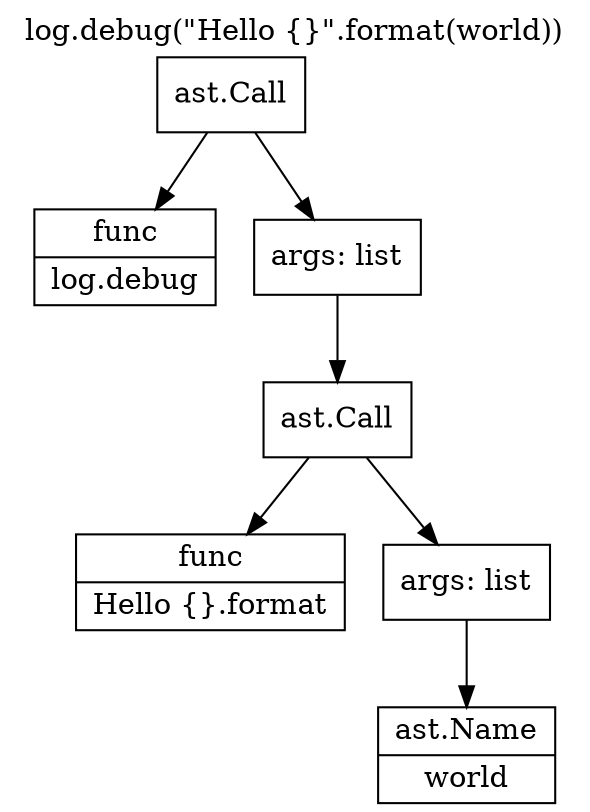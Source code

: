 digraph AST {
	graph [label="log.debug(\"Hello {}\".format(world))" labelloc=t]
	node [shape=record]
	node_1 [label="ast.Call"]
	node_2 [label="{func|log.debug}"]
	node_3 [label="args: list"]
	node_1 -> node_2
	node_1 -> node_3
	node_4 [label="ast.Call"]
	node_5 [label="{func|Hello \{\}.format}"]
	node_6 [label="args: list"]
	node_4 -> node_5
	node_4 -> node_6
	node_7 [label="{ast.Name|world}"]
	node_6 -> node_7
	node_3 -> node_4
}
